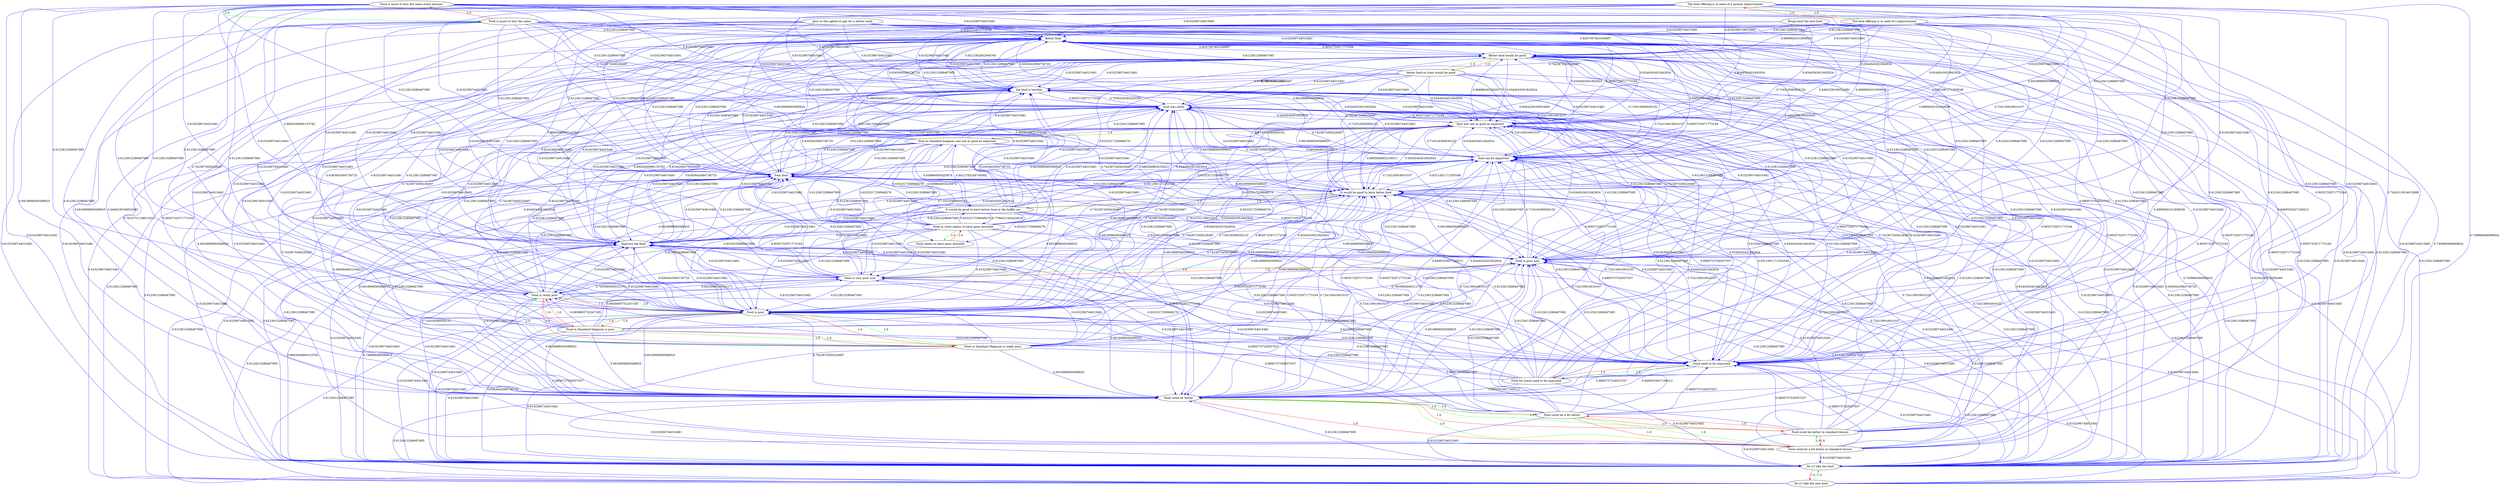 digraph rawGraph {
"Better food";"Better food would be good";"Bring back the nice food";"Do n't like the new food";"Do n't like the food";"Food could be a bit better in standard leisure";"Food could be better in standard leisure";"Food could be better";"Food could be a bit better";"Food for lunch need to be improved";"Food need to be improved";"Food in Standard Magnum is really poor";"Food in Standard Magnum is poor";"Food is poor";"Food is really poor";"Food in resto seems to have gone downhill";"Food seems to have gone downhill";"Food is more or less the same every journey";"Food is more or less the same";"Food is very poor now";"Food is poor now";"Improve the food";"It would be good to have better food in the buffet car";"It would be good to have better food";"Poor food";"The food offering is in need of a serious improvement";"The food offering is in need of a improvement";"better food on train would be good";"food can be improved";"food in standard magnum was not as good as expected";"food was not as good as expected";"food was awful";"give us the option to pay for a better meal";"the food is terrible";"Better food would be good" -> "Better food" [label=0.9055732971773194] [color=blue]
"Better food" -> "Better food would be good" [label=0.8207567461030897] [color=blue]
"Bring back the nice food" -> "Better food would be good" [label=0.6899926101859029] [color=blue]
"Bring back the nice food" -> "Better food" [label=0.6123613288467085] [color=blue]
"Do n't like the new food" -> "Do n't like the food" [label=1.0] [color=green]
"Do n't like the food" -> "Do n't like the new food" [label=1.0] [color=red]
"Do n't like the food" -> "Better food" [label=0.6123613288467085] [color=blue]
"Food could be a bit better in standard leisure" -> "Food could be better in standard leisure" [label=1.0] [color=green]
"Food could be better in standard leisure" -> "Food could be better" [label=1.0] [color=green]
"Food could be a bit better in standard leisure" -> "Food could be a bit better" [label=1.0] [color=green]
"Food could be a bit better" -> "Food could be better" [label=1.0] [color=green]
"Food could be a bit better in standard leisure" -> "Food could be better" [label=1.0] [color=green]
"Food could be better in standard leisure" -> "Food could be a bit better in standard leisure" [label=1.0] [color=red]
"Food could be better in standard leisure" -> "Food could be a bit better" [label=1.0] [color=red]
"Food could be better" -> "Food could be a bit better in standard leisure" [label=1.0] [color=red]
"Food could be better" -> "Food could be better in standard leisure" [label=1.0] [color=red]
"Food could be better" -> "Food could be a bit better" [label=1.0] [color=red]
"Food could be a bit better" -> "Food could be a bit better in standard leisure" [label=1.0] [color=red]
"Food could be a bit better" -> "Food could be better in standard leisure" [label=1.0] [color=red]
"Food could be better" -> "Better food would be good" [label=0.9055732971773194] [color=blue]
"Better food would be good" -> "Food could be better" [label=0.9055732971773194] [color=blue]
"Food could be better" -> "Better food" [label=0.9055732971773194] [color=blue]
"Better food" -> "Food could be better" [label=0.7614751138912013] [color=blue]
"Food could be a bit better in standard leisure" -> "Better food would be good" [label=0.9055732971773194] [color=blue]
"Food could be a bit better in standard leisure" -> "Better food" [label=0.9055732971773194] [color=blue]
"Food could be better in standard leisure" -> "Better food would be good" [label=0.9055732971773194] [color=blue]
"Food could be better in standard leisure" -> "Better food" [label=0.9055732971773194] [color=blue]
"Food could be a bit better" -> "Better food would be good" [label=0.9055732971773194] [color=blue]
"Food could be a bit better" -> "Better food" [label=0.9055732971773194] [color=blue]
"Food for lunch need to be improved" -> "Food need to be improved" [label=1.0] [color=green]
"Food need to be improved" -> "Food for lunch need to be improved" [label=1.0] [color=red]
"Food could be better" -> "Food need to be improved" [label=0.6800737526557037] [color=blue]
"Food need to be improved" -> "Food could be better" [label=0.8469353627169212] [color=blue]
"Food need to be improved" -> "Better food would be good" [label=0.6102390744015481] [color=blue]
"Food need to be improved" -> "Better food" [label=0.6123613288467085] [color=blue]
"Better food" -> "Food need to be improved" [label=0.6800737526557037] [color=blue]
"Food could be a bit better in standard leisure" -> "Food need to be improved" [label=0.6800737526557037] [color=blue]
"Food could be better in standard leisure" -> "Food need to be improved" [label=0.6800737526557037] [color=blue]
"Food could be a bit better" -> "Food need to be improved" [label=0.6800737526557037] [color=blue]
"Food for lunch need to be improved" -> "Food could be better" [label=0.8469353627169212] [color=blue]
"Food for lunch need to be improved" -> "Better food would be good" [label=0.6102390744015481] [color=blue]
"Food for lunch need to be improved" -> "Better food" [label=0.6102390744015481] [color=blue]
"Food in Standard Magnum is really poor" -> "Food in Standard Magnum is poor" [label=1.0] [color=green]
"Food in Standard Magnum is poor" -> "Food is poor" [label=1.0] [color=green]
"Food in Standard Magnum is really poor" -> "Food is really poor" [label=1.0] [color=green]
"Food is really poor" -> "Food is poor" [label=1.0] [color=green]
"Food in Standard Magnum is really poor" -> "Food is poor" [label=1.0] [color=green]
"Food in Standard Magnum is poor" -> "Food in Standard Magnum is really poor" [label=1.0] [color=red]
"Food in Standard Magnum is poor" -> "Food is really poor" [label=1.0] [color=red]
"Food is poor" -> "Food in Standard Magnum is really poor" [label=1.0] [color=red]
"Food is poor" -> "Food in Standard Magnum is poor" [label=1.0] [color=red]
"Food is poor" -> "Food is really poor" [label=1.0] [color=red]
"Food is really poor" -> "Food in Standard Magnum is really poor" [label=1.0] [color=red]
"Food is really poor" -> "Food in Standard Magnum is poor" [label=1.0] [color=red]
"Food could be better" -> "Food is poor" [label=0.7423873456226487] [color=blue]
"Food is poor" -> "Food could be better" [label=0.6918998560589925] [color=blue]
"Food is poor" -> "Better food would be good" [label=0.6102390744015481] [color=blue]
"Better food would be good" -> "Food is poor" [label=0.7423873456226487] [color=blue]
"Food need to be improved" -> "Food is poor" [label=0.7423873456226487] [color=blue]
"Food for lunch need to be improved" -> "Food is really poor" [label=0.6123613288467085] [color=blue]
"Food is poor" -> "Better food" [label=0.6123613288467085] [color=blue]
"Better food" -> "Food is poor" [label=0.6363643084736725] [color=blue]
"Bring back the nice food" -> "Food is poor" [label=0.6363643084736725] [color=blue]
"Do n't like the food" -> "Food is poor" [label=0.6363643084736725] [color=blue]
"Food could be a bit better in standard leisure" -> "Food is poor" [label=0.6800737526557037] [color=blue]
"Food could be better in standard leisure" -> "Food is poor" [label=0.6800737526557037] [color=blue]
"Food could be a bit better" -> "Food is poor" [label=0.6800737526557037] [color=blue]
"Food for lunch need to be improved" -> "Food is poor" [label=0.6800737526557037] [color=blue]
"Food in Standard Magnum is really poor" -> "Food could be better" [label=0.6918998560589925] [color=blue]
"Food in Standard Magnum is really poor" -> "Better food would be good" [label=0.6102390744015481] [color=blue]
"Food in Standard Magnum is really poor" -> "Better food" [label=0.6102390744015481] [color=blue]
"Food in Standard Magnum is poor" -> "Food could be better" [label=0.6918998560589925] [color=blue]
"Food in Standard Magnum is poor" -> "Better food would be good" [label=0.6102390744015481] [color=blue]
"Food in Standard Magnum is poor" -> "Better food" [label=0.6102390744015481] [color=blue]
"Food is really poor" -> "Food could be better" [label=0.6918998560589925] [color=blue]
"Food is really poor" -> "Better food would be good" [label=0.6102390744015481] [color=blue]
"Food is really poor" -> "Better food" [label=0.6102390744015481] [color=blue]
"Food in resto seems to have gone downhill" -> "Food seems to have gone downhill" [label=1.0] [color=green]
"Food seems to have gone downhill" -> "Food in resto seems to have gone downhill" [label=1.0] [color=red]
"Food is more or less the same every journey" -> "Food is more or less the same" [label=1.0] [color=green]
"Food is more or less the same" -> "Food is more or less the same every journey" [label=1.0] [color=red]
"Food is more or less the same" -> "Food could be better" [label=0.6918998560589925] [color=blue]
"Food is more or less the same" -> "Better food would be good" [label=0.6102390744015481] [color=blue]
"Food is more or less the same" -> "Better food" [label=0.6123613288467085] [color=blue]
"Food is more or less the same" -> "Food is poor" [label=0.7423873456226487] [color=blue]
"Food is more or less the same every journey" -> "Food is really poor" [label=0.6123613288467085] [color=blue]
"Food is more or less the same every journey" -> "Food could be better" [label=0.6918998560589925] [color=blue]
"Food is more or less the same every journey" -> "Better food would be good" [label=0.6102390744015481] [color=blue]
"Food is more or less the same every journey" -> "Better food" [label=0.6102390744015481] [color=blue]
"Food is more or less the same" -> "Food is really poor" [label=0.6123613288467085] [color=blue]
"Food is very poor now" -> "Food is poor now" [label=1.0] [color=green]
"Food is poor now" -> "Food is very poor now" [label=1.0] [color=red]
"Food is poor now" -> "Food could be better" [label=0.6918998560589925] [color=blue]
"Food could be better" -> "Food is poor now" [label=0.6123613288467085] [color=blue]
"Food is poor now" -> "Better food would be good" [label=0.6102390744015481] [color=blue]
"Better food would be good" -> "Food is poor now" [label=0.6123613288467085] [color=blue]
"Food need to be improved" -> "Food is poor now" [label=0.6123613288467085] [color=blue]
"Food is poor now" -> "Better food" [label=0.6123613288467085] [color=blue]
"Food is more or less the same" -> "Food is poor now" [label=0.6123613288467085] [color=blue]
"Food is poor" -> "Food is poor now" [label=0.7955965695312761] [color=blue]
"Food is poor now" -> "Food is poor" [label=0.9055732971773194] [color=blue]
"Food is really poor" -> "Food is very poor now" [label=0.8233696529432177] [color=blue]
"Food in Standard Magnum is poor" -> "Food is very poor now" [label=0.6938005752247165] [color=blue]
"Food is very poor now" -> "Food is really poor" [label=0.7955965695312761] [color=blue]
"Food could be a bit better in standard leisure" -> "Food is poor now" [label=0.6123613288467085] [color=blue]
"Food could be better in standard leisure" -> "Food is poor now" [label=0.6123613288467085] [color=blue]
"Food could be a bit better" -> "Food is poor now" [label=0.6123613288467085] [color=blue]
"Food for lunch need to be improved" -> "Food is poor now" [label=0.6123613288467085] [color=blue]
"Food in Standard Magnum is really poor" -> "Food is very poor now" [label=0.6102390744015481] [color=blue]
"Food in Standard Magnum is really poor" -> "Food is poor now" [label=0.6123613288467085] [color=blue]
"Food in Standard Magnum is poor" -> "Food is poor now" [label=0.6123613288467085] [color=blue]
"Food in Standard Magnum is poor" -> "Food is really poor" [label=0.6938005752247165] [color=blue]
"Food is really poor" -> "Food is poor now" [label=0.6123613288467085] [color=blue]
"Food is more or less the same every journey" -> "Food is poor now" [label=0.6123613288467085] [color=blue]
"Food is more or less the same" -> "Food is very poor now" [label=0.6102390744015481] [color=blue]
"Food is very poor now" -> "Food could be better" [label=0.6918998560589925] [color=blue]
"Food is very poor now" -> "Better food would be good" [label=0.6102390744015481] [color=blue]
"Food is very poor now" -> "Better food" [label=0.6102390744015481] [color=blue]
"Improve the food" -> "Better food" [label=0.6123613288467085] [color=blue]
"Improve the food" -> "Food is poor" [label=0.6363643084736725] [color=blue]
"Improve the food" -> "Do n't like the food" [label=0.749966496099824] [color=blue]
"Do n't like the food" -> "Improve the food" [label=0.8902646990133782] [color=blue]
"It would be good to have better food in the buffet car" -> "It would be good to have better food" [label=1.0] [color=green]
"It would be good to have better food" -> "It would be good to have better food in the buffet car" [label=1.0] [color=red]
"Food could be better" -> "It would be good to have better food" [label=0.724130916910107] [color=blue]
"It would be good to have better food" -> "Food could be better" [label=0.9055732971773194] [color=blue]
"Better food would be good" -> "It would be good to have better food" [label=0.724130916910107] [color=blue]
"It would be good to have better food" -> "Better food would be good" [label=0.9055732971773194] [color=blue]
"It would be good to have better food" -> "Food is poor now" [label=0.6123613288467085] [color=blue]
"It would be good to have better food" -> "Food need to be improved" [label=0.6800737526557037] [color=blue]
"It would be good to have better food" -> "Better food" [label=0.9055732971773194] [color=blue]
"Better food" -> "It would be good to have better food" [label=0.6464239169524081] [color=blue]
"Food in resto seems to have gone downhill" -> "It would be good to have better food in the buffet car" [label=0.6332317258948276] [color=blue]
"It would be good to have better food in the buffet car" -> "Food in resto seems to have gone downhill" [label=0.7786421444424019] [color=blue]
"It would be good to have better food" -> "Food is poor" [label=0.7423873456226487] [color=blue]
"It would be good to have better food in the buffet car" -> "Food is really poor" [label=0.6123613288467085] [color=blue]
"Food could be a bit better in standard leisure" -> "It would be good to have better food" [label=0.724130916910107] [color=blue]
"Food could be better in standard leisure" -> "It would be good to have better food" [label=0.724130916910107] [color=blue]
"Food could be a bit better" -> "It would be good to have better food" [label=0.724130916910107] [color=blue]
"Food for lunch need to be improved" -> "It would be good to have better food" [label=0.724130916910107] [color=blue]
"Food in Standard Magnum is really poor" -> "It would be good to have better food" [label=0.6918998560589925] [color=blue]
"Food in Standard Magnum is poor" -> "It would be good to have better food" [label=0.6918998560589925] [color=blue]
"Food is poor" -> "It would be good to have better food" [label=0.6918998560589925] [color=blue]
"Food is really poor" -> "It would be good to have better food" [label=0.6918998560589925] [color=blue]
"Food in resto seems to have gone downhill" -> "It would be good to have better food" [label=0.6332317258948276] [color=blue]
"Food is more or less the same every journey" -> "It would be good to have better food" [label=0.6918998560589925] [color=blue]
"Food is more or less the same" -> "It would be good to have better food" [label=0.6918998560589925] [color=blue]
"Food is very poor now" -> "It would be good to have better food" [label=0.6918998560589925] [color=blue]
"Food is poor now" -> "It would be good to have better food" [label=0.6918998560589925] [color=blue]
"It would be good to have better food in the buffet car" -> "Food could be better" [label=0.9055732971773194] [color=blue]
"It would be good to have better food in the buffet car" -> "Better food would be good" [label=0.9055732971773194] [color=blue]
"It would be good to have better food in the buffet car" -> "Food is poor now" [label=0.6123613288467085] [color=blue]
"It would be good to have better food in the buffet car" -> "Food need to be improved" [label=0.6123613288467085] [color=blue]
"It would be good to have better food in the buffet car" -> "Better food" [label=0.6123613288467085] [color=blue]
"Food in resto seems to have gone downhill" -> "Food could be better" [label=0.6332317258948276] [color=blue]
"Food in resto seems to have gone downhill" -> "Better food would be good" [label=0.6332317258948276] [color=blue]
"Food could be better" -> "Poor food" [label=0.6123613288467085] [color=blue]
"It would be good to have better food" -> "Poor food" [label=0.6123613288467085] [color=blue]
"Bring back the nice food" -> "Poor food" [label=0.6123613288467085] [color=blue]
"Improve the food" -> "Poor food" [label=0.6123613288467085] [color=blue]
"Do n't like the food" -> "Poor food" [label=0.6123613288467085] [color=blue]
"Poor food" -> "Food is poor" [label=0.8534535896947065] [color=blue]
"Food is poor" -> "Poor food" [label=0.9055732971773194] [color=blue]
"Better food would be good" -> "Poor food" [label=0.6123613288467085] [color=blue]
"Food is poor now" -> "Poor food" [label=0.9055732971773194] [color=blue]
"Poor food" -> "Food is poor now" [label=0.7614751138912013] [color=blue]
"Poor food" -> "Better food" [label=0.6123613288467085] [color=blue]
"Better food" -> "Poor food" [label=0.6123613288467085] [color=blue]
"Food need to be improved" -> "Poor food" [label=0.6123613288467085] [color=blue]
"Food is more or less the same" -> "Poor food" [label=0.6123613288467085] [color=blue]
"The food offering is in need of a serious improvement" -> "The food offering is in need of a improvement" [label=1.0] [color=green]
"The food offering is in need of a improvement" -> "The food offering is in need of a serious improvement" [label=1.0] [color=red]
"The food offering is in need of a improvement" -> "Food could be better" [label=0.8469353627169212] [color=blue]
"The food offering is in need of a improvement" -> "Improve the food" [label=0.8902646990133782] [color=blue]
"The food offering is in need of a improvement" -> "Do n't like the food" [label=0.749966496099824] [color=blue]
"The food offering is in need of a improvement" -> "Food is poor" [label=0.7423873456226487] [color=blue]
"The food offering is in need of a serious improvement" -> "Food is really poor" [label=0.6123613288467085] [color=blue]
"The food offering is in need of a improvement" -> "Better food would be good" [label=0.6102390744015481] [color=blue]
"The food offering is in need of a improvement" -> "Food is poor now" [label=0.6123613288467085] [color=blue]
"The food offering is in need of a improvement" -> "Better food" [label=0.6123613288467085] [color=blue]
"The food offering is in need of a improvement" -> "Food need to be improved" [label=0.9055732971773194] [color=blue]
"The food offering is in need of a serious improvement" -> "Food for lunch need to be improved" [label=0.7426313814915899] [color=blue]
"The food offering is in need of a improvement" -> "Poor food" [label=0.6123613288467085] [color=blue]
"better food on train would be good" -> "Better food would be good" [label=1.0] [color=green]
"Better food would be good" -> "better food on train would be good" [label=1.0] [color=red]
"better food on train would be good" -> "Food could be better" [label=0.9055732971773194] [color=blue]
"better food on train would be good" -> "It would be good to have better food" [label=0.724130916910107] [color=blue]
"food can be improved" -> "Food could be better" [label=0.9055732971773194] [color=blue]
"Food could be better" -> "food can be improved" [label=0.9055732971773194] [color=blue]
"It would be good to have better food" -> "food can be improved" [label=0.8311091171355548] [color=blue]
"Improve the food" -> "food can be improved" [label=0.716318380930152] [color=blue]
"Food is poor" -> "food can be improved" [label=0.716318380930152] [color=blue]
"food can be improved" -> "Food is poor" [label=0.7423873456226487] [color=blue]
"Better food would be good" -> "food can be improved" [label=0.716318380930152] [color=blue]
"food can be improved" -> "Better food would be good" [label=0.6102390744015481] [color=blue]
"Food is poor now" -> "food can be improved" [label=0.716318380930152] [color=blue]
"food can be improved" -> "Food is poor now" [label=0.6123613288467085] [color=blue]
"food can be improved" -> "Better food" [label=0.6123613288467085] [color=blue]
"Food need to be improved" -> "food can be improved" [label=0.8311091171355548] [color=blue]
"food can be improved" -> "Food need to be improved" [label=0.6800737526557037] [color=blue]
"Food is more or less the same" -> "food can be improved" [label=0.716318380930152] [color=blue]
"food can be improved" -> "Poor food" [label=0.6123613288467085] [color=blue]
"The food offering is in need of a improvement" -> "food can be improved" [label=0.8311091171355548] [color=blue]
"Food could be a bit better in standard leisure" -> "food can be improved" [label=0.724130916910107] [color=blue]
"Food could be better in standard leisure" -> "food can be improved" [label=0.724130916910107] [color=blue]
"Food could be a bit better" -> "food can be improved" [label=0.724130916910107] [color=blue]
"Food for lunch need to be improved" -> "food can be improved" [label=0.724130916910107] [color=blue]
"Food in Standard Magnum is really poor" -> "food can be improved" [label=0.6918998560589925] [color=blue]
"Food in Standard Magnum is poor" -> "food can be improved" [label=0.6918998560589925] [color=blue]
"Food is really poor" -> "food can be improved" [label=0.6918998560589925] [color=blue]
"Food in resto seems to have gone downhill" -> "food can be improved" [label=0.6332317258948276] [color=blue]
"Food is more or less the same every journey" -> "food can be improved" [label=0.6918998560589925] [color=blue]
"Food is very poor now" -> "food can be improved" [label=0.6918998560589925] [color=blue]
"It would be good to have better food in the buffet car" -> "food can be improved" [label=0.8311091171355548] [color=blue]
"better food on train would be good" -> "food can be improved" [label=0.724130916910107] [color=blue]
"food in standard magnum was not as good as expected" -> "food was not as good as expected" [label=1.0] [color=green]
"food was not as good as expected" -> "food in standard magnum was not as good as expected" [label=1.0] [color=red]
"food was not as good as expected" -> "Food could be better" [label=0.8469353627169212] [color=blue]
"Food could be better" -> "food was not as good as expected" [label=0.6344543451842924] [color=blue]
"food was not as good as expected" -> "It would be good to have better food" [label=0.6865848832109211] [color=blue]
"It would be good to have better food" -> "food was not as good as expected" [label=0.6344543451842924] [color=blue]
"It would be good to have better food in the buffet car" -> "food in standard magnum was not as good as expected" [label=0.6412783249749362] [color=blue]
"food in standard magnum was not as good as expected" -> "It would be good to have better food in the buffet car" [label=0.638864655425874] [color=blue]
"food was not as good as expected" -> "food can be improved" [label=0.716318380930152] [color=blue]
"food was not as good as expected" -> "Food is poor" [label=0.7423873456226487] [color=blue]
"food in standard magnum was not as good as expected" -> "Food is really poor" [label=0.6123613288467085] [color=blue]
"Better food would be good" -> "food was not as good as expected" [label=0.6344543451842924] [color=blue]
"food was not as good as expected" -> "Better food would be good" [label=0.8688824532820779] [color=blue]
"food was not as good as expected" -> "Food is poor now" [label=0.6123613288467085] [color=blue]
"food was not as good as expected" -> "Better food" [label=0.9055732971773194] [color=blue]
"food was not as good as expected" -> "Poor food" [label=0.6123613288467085] [color=blue]
"Food in resto seems to have gone downhill" -> "food in standard magnum was not as good as expected" [label=0.6332317258948276] [color=blue]
"food in standard magnum was not as good as expected" -> "Food in resto seems to have gone downhill" [label=0.638864655425874] [color=blue]
"food was awful" -> "Food could be better" [label=0.6918998560589925] [color=blue]
"Food could be better" -> "food was awful" [label=0.7423873456226487] [color=blue]
"It would be good to have better food" -> "food was awful" [label=0.7423873456226487] [color=blue]
"food can be improved" -> "food was awful" [label=0.7423873456226487] [color=blue]
"food was awful" -> "food can be improved" [label=0.716318380930152] [color=blue]
"Bring back the nice food" -> "food was awful" [label=0.6363643084736725] [color=blue]
"Improve the food" -> "food was awful" [label=0.6363643084736725] [color=blue]
"Do n't like the food" -> "food was awful" [label=0.6363643084736725] [color=blue]
"Food is poor" -> "food was awful" [label=0.7423873456226487] [color=blue]
"food was awful" -> "Food is poor" [label=0.7423873456226487] [color=blue]
"Better food would be good" -> "food was awful" [label=0.7423873456226487] [color=blue]
"food was awful" -> "Better food would be good" [label=0.6102390744015481] [color=blue]
"food was not as good as expected" -> "food was awful" [label=0.7423873456226487] [color=blue]
"Food is poor now" -> "food was awful" [label=0.7423873456226487] [color=blue]
"food was awful" -> "Food is poor now" [label=0.6123613288467085] [color=blue]
"food was awful" -> "Better food" [label=0.6123613288467085] [color=blue]
"Better food" -> "food was awful" [label=0.6363643084736725] [color=blue]
"Food need to be improved" -> "food was awful" [label=0.7423873456226487] [color=blue]
"Food is more or less the same" -> "food was awful" [label=0.7423873456226487] [color=blue]
"food was awful" -> "Poor food" [label=0.6123613288467085] [color=blue]
"Poor food" -> "food was awful" [label=0.6363643084736725] [color=blue]
"The food offering is in need of a improvement" -> "food was awful" [label=0.7423873456226487] [color=blue]
"food was awful" -> "It would be good to have better food" [label=0.6918998560589925] [color=blue]
"give us the option to pay for a better meal" -> "It would be good to have better food" [label=0.6464239169524081] [color=blue]
"give us the option to pay for a better meal" -> "Better food would be good" [label=0.8207567461030897] [color=blue]
"give us the option to pay for a better meal" -> "Better food" [label=0.9055732971773194] [color=blue]
"give us the option to pay for a better meal" -> "Poor food" [label=0.6123613288467085] [color=blue]
"the food is terrible" -> "Food could be better" [label=0.6918998560589925] [color=blue]
"the food is terrible" -> "food can be improved" [label=0.716318380930152] [color=blue]
"the food is terrible" -> "Improve the food" [label=0.8902646990133782] [color=blue]
"Improve the food" -> "the food is terrible" [label=0.8164206270056469] [color=blue]
"the food is terrible" -> "Do n't like the food" [label=0.749966496099824] [color=blue]
"Do n't like the food" -> "the food is terrible" [label=0.8164206270056469] [color=blue]
"the food is terrible" -> "Food is poor" [label=0.7423873456226487] [color=blue]
"the food is terrible" -> "Better food would be good" [label=0.6102390744015481] [color=blue]
"the food is terrible" -> "Food is poor now" [label=0.6123613288467085] [color=blue]
"the food is terrible" -> "Better food" [label=0.6123613288467085] [color=blue]
"the food is terrible" -> "Poor food" [label=0.6123613288467085] [color=blue]
"the food is terrible" -> "food was awful" [label=0.9055732971773194] [color=blue]
"food was awful" -> "the food is terrible" [label=0.7030258364320199] [color=blue]
"The food offering is in need of a improvement" -> "the food is terrible" [label=0.8212362842904765] [color=blue]
"the food is terrible" -> "It would be good to have better food" [label=0.6918998560589925] [color=blue]
"Better food" -> "food can be improved" [label=0.6464239169524081] [color=blue]
"Better food" -> "Food is poor now" [label=0.6123613288467085] [color=blue]
"Better food" -> "food was not as good as expected" [label=0.6344543451842924] [color=blue]
"Better food" -> "the food is terrible" [label=0.6102390744015481] [color=blue]
"Better food would be good" -> "Food need to be improved" [label=0.6123613288467085] [color=blue]
"Better food would be good" -> "the food is terrible" [label=0.6102390744015481] [color=blue]
"Bring back the nice food" -> "Food could be better" [label=0.6899926101859029] [color=blue]
"Bring back the nice food" -> "It would be good to have better food" [label=0.6899926101859029] [color=blue]
"Bring back the nice food" -> "food can be improved" [label=0.6899926101859029] [color=blue]
"Bring back the nice food" -> "Food is poor now" [label=0.6123613288467085] [color=blue]
"Bring back the nice food" -> "food was not as good as expected" [label=0.6344543451842924] [color=blue]
"Bring back the nice food" -> "Food need to be improved" [label=0.6123613288467085] [color=blue]
"Bring back the nice food" -> "the food is terrible" [label=0.6102390744015481] [color=blue]
"Do n't like the new food" -> "Better food" [label=0.6123613288467085] [color=blue]
"Do n't like the new food" -> "Poor food" [label=0.6123613288467085] [color=blue]
"Do n't like the new food" -> "Improve the food" [label=0.6123613288467085] [color=blue]
"Do n't like the new food" -> "the food is terrible" [label=0.6123613288467085] [color=blue]
"Do n't like the new food" -> "food was awful" [label=0.6123613288467085] [color=blue]
"Do n't like the new food" -> "Food is poor" [label=0.6123613288467085] [color=blue]
"Do n't like the food" -> "Food could be better" [label=0.6123613288467085] [color=blue]
"Do n't like the food" -> "It would be good to have better food" [label=0.6123613288467085] [color=blue]
"Do n't like the food" -> "food can be improved" [label=0.6123613288467085] [color=blue]
"Do n't like the food" -> "Better food would be good" [label=0.6123613288467085] [color=blue]
"Do n't like the food" -> "Food is poor now" [label=0.6123613288467085] [color=blue]
"Do n't like the food" -> "food was not as good as expected" [label=0.6123613288467085] [color=blue]
"Do n't like the food" -> "Food need to be improved" [label=0.6123613288467085] [color=blue]
"Food could be a bit better in standard leisure" -> "food was not as good as expected" [label=0.6344543451842924] [color=blue]
"Food could be a bit better in standard leisure" -> "Poor food" [label=0.6123613288467085] [color=blue]
"Food could be a bit better in standard leisure" -> "the food is terrible" [label=0.6102390744015481] [color=blue]
"Food could be a bit better in standard leisure" -> "food was awful" [label=0.6123613288467085] [color=blue]
"Food could be better in standard leisure" -> "food was not as good as expected" [label=0.6344543451842924] [color=blue]
"Food could be better in standard leisure" -> "Poor food" [label=0.6123613288467085] [color=blue]
"Food could be better in standard leisure" -> "the food is terrible" [label=0.6102390744015481] [color=blue]
"Food could be better in standard leisure" -> "food was awful" [label=0.6123613288467085] [color=blue]
"Food could be better" -> "the food is terrible" [label=0.6102390744015481] [color=blue]
"Food could be a bit better" -> "food was not as good as expected" [label=0.6344543451842924] [color=blue]
"Food could be a bit better" -> "Poor food" [label=0.6123613288467085] [color=blue]
"Food could be a bit better" -> "the food is terrible" [label=0.6102390744015481] [color=blue]
"Food could be a bit better" -> "food was awful" [label=0.6123613288467085] [color=blue]
"Food for lunch need to be improved" -> "Food is very poor now" [label=0.6102390744015481] [color=blue]
"Food for lunch need to be improved" -> "food was not as good as expected" [label=0.6344543451842924] [color=blue]
"Food for lunch need to be improved" -> "Poor food" [label=0.6123613288467085] [color=blue]
"Food for lunch need to be improved" -> "the food is terrible" [label=0.6102390744015481] [color=blue]
"Food for lunch need to be improved" -> "food was awful" [label=0.6123613288467085] [color=blue]
"Food need to be improved" -> "It would be good to have better food" [label=0.724130916910107] [color=blue]
"Food need to be improved" -> "food was not as good as expected" [label=0.6344543451842924] [color=blue]
"Food need to be improved" -> "the food is terrible" [label=0.6102390744015481] [color=blue]
"Food in Standard Magnum is really poor" -> "food was not as good as expected" [label=0.6344543451842924] [color=blue]
"Food in Standard Magnum is really poor" -> "Food need to be improved" [label=0.6123613288467085] [color=blue]
"Food in Standard Magnum is really poor" -> "Poor food" [label=0.6123613288467085] [color=blue]
"Food in Standard Magnum is really poor" -> "the food is terrible" [label=0.6102390744015481] [color=blue]
"Food in Standard Magnum is really poor" -> "food was awful" [label=0.6123613288467085] [color=blue]
"Food in Standard Magnum is poor" -> "food was not as good as expected" [label=0.6344543451842924] [color=blue]
"Food in Standard Magnum is poor" -> "Food need to be improved" [label=0.6123613288467085] [color=blue]
"Food in Standard Magnum is poor" -> "Poor food" [label=0.6123613288467085] [color=blue]
"Food in Standard Magnum is poor" -> "the food is terrible" [label=0.6102390744015481] [color=blue]
"Food in Standard Magnum is poor" -> "food was awful" [label=0.6123613288467085] [color=blue]
"Food is poor" -> "food was not as good as expected" [label=0.6344543451842924] [color=blue]
"Food is poor" -> "Food need to be improved" [label=0.6123613288467085] [color=blue]
"Food is poor" -> "the food is terrible" [label=0.6102390744015481] [color=blue]
"Food is really poor" -> "food was not as good as expected" [label=0.6344543451842924] [color=blue]
"Food is really poor" -> "Food need to be improved" [label=0.6123613288467085] [color=blue]
"Food is really poor" -> "Poor food" [label=0.6123613288467085] [color=blue]
"Food is really poor" -> "the food is terrible" [label=0.6102390744015481] [color=blue]
"Food is really poor" -> "food was awful" [label=0.6123613288467085] [color=blue]
"Food in resto seems to have gone downhill" -> "Food is poor now" [label=0.6123613288467085] [color=blue]
"Food in resto seems to have gone downhill" -> "food was not as good as expected" [label=0.6332317258948276] [color=blue]
"Food in resto seems to have gone downhill" -> "Better food" [label=0.6123613288467085] [color=blue]
"Food in resto seems to have gone downhill" -> "Food need to be improved" [label=0.6123613288467085] [color=blue]
"Food in resto seems to have gone downhill" -> "Food is really poor" [label=0.6123613288467085] [color=blue]
"Food in resto seems to have gone downhill" -> "Poor food" [label=0.6123613288467085] [color=blue]
"Food in resto seems to have gone downhill" -> "the food is terrible" [label=0.6102390744015481] [color=blue]
"Food in resto seems to have gone downhill" -> "food was awful" [label=0.6102390744015481] [color=blue]
"Food in resto seems to have gone downhill" -> "Food is poor" [label=0.6102390744015481] [color=blue]
"Food is more or less the same every journey" -> "Food is very poor now" [label=0.6102390744015481] [color=blue]
"Food is more or less the same every journey" -> "food was not as good as expected" [label=0.6344543451842924] [color=blue]
"Food is more or less the same every journey" -> "Food need to be improved" [label=0.6123613288467085] [color=blue]
"Food is more or less the same every journey" -> "Poor food" [label=0.6123613288467085] [color=blue]
"Food is more or less the same every journey" -> "the food is terrible" [label=0.6102390744015481] [color=blue]
"Food is more or less the same every journey" -> "food was awful" [label=0.6123613288467085] [color=blue]
"Food is more or less the same every journey" -> "Food is poor" [label=0.6123613288467085] [color=blue]
"Food is more or less the same" -> "food was not as good as expected" [label=0.6344543451842924] [color=blue]
"Food is more or less the same" -> "Food need to be improved" [label=0.6123613288467085] [color=blue]
"Food is more or less the same" -> "the food is terrible" [label=0.6102390744015481] [color=blue]
"Food is very poor now" -> "food was not as good as expected" [label=0.6344543451842924] [color=blue]
"Food is very poor now" -> "Food need to be improved" [label=0.6123613288467085] [color=blue]
"Food is very poor now" -> "Poor food" [label=0.6123613288467085] [color=blue]
"Food is very poor now" -> "the food is terrible" [label=0.6102390744015481] [color=blue]
"Food is very poor now" -> "food was awful" [label=0.6123613288467085] [color=blue]
"Food is very poor now" -> "Food is poor" [label=0.6123613288467085] [color=blue]
"Food is poor now" -> "food was not as good as expected" [label=0.6344543451842924] [color=blue]
"Food is poor now" -> "Food need to be improved" [label=0.6123613288467085] [color=blue]
"Food is poor now" -> "the food is terrible" [label=0.6102390744015481] [color=blue]
"Improve the food" -> "It would be good to have better food" [label=0.6123613288467085] [color=blue]
"Improve the food" -> "Food could be better" [label=0.716318380930152] [color=blue]
"Improve the food" -> "Better food would be good" [label=0.6102390744015481] [color=blue]
"Improve the food" -> "food was not as good as expected" [label=0.6123613288467085] [color=blue]
"Improve the food" -> "Food is poor now" [label=0.6102390744015481] [color=blue]
"Improve the food" -> "Food need to be improved" [label=0.6102390744015481] [color=blue]
"It would be good to have better food in the buffet car" -> "Food is very poor now" [label=0.6102390744015481] [color=blue]
"It would be good to have better food in the buffet car" -> "food was not as good as expected" [label=0.6344543451842924] [color=blue]
"It would be good to have better food in the buffet car" -> "Food seems to have gone downhill" [label=0.6332317258948276] [color=blue]
"It would be good to have better food in the buffet car" -> "Poor food" [label=0.6123613288467085] [color=blue]
"It would be good to have better food in the buffet car" -> "the food is terrible" [label=0.6102390744015481] [color=blue]
"It would be good to have better food in the buffet car" -> "food was awful" [label=0.6102390744015481] [color=blue]
"It would be good to have better food in the buffet car" -> "Food is poor" [label=0.6102390744015481] [color=blue]
"It would be good to have better food" -> "the food is terrible" [label=0.6102390744015481] [color=blue]
"Poor food" -> "Food could be better" [label=0.6918998560589925] [color=blue]
"Poor food" -> "It would be good to have better food" [label=0.6918998560589925] [color=blue]
"Poor food" -> "food can be improved" [label=0.6918998560589925] [color=blue]
"Poor food" -> "Better food would be good" [label=0.6102390744015481] [color=blue]
"Poor food" -> "food was not as good as expected" [label=0.6102390744015481] [color=blue]
"Poor food" -> "Food need to be improved" [label=0.6102390744015481] [color=blue]
"Poor food" -> "the food is terrible" [label=0.6102390744015481] [color=blue]
"The food offering is in need of a serious improvement" -> "Food could be better" [label=0.6123613288467085] [color=blue]
"The food offering is in need of a serious improvement" -> "It would be good to have better food" [label=0.6123613288467085] [color=blue]
"The food offering is in need of a serious improvement" -> "food can be improved" [label=0.6123613288467085] [color=blue]
"The food offering is in need of a serious improvement" -> "Improve the food" [label=0.8902646990133782] [color=blue]
"The food offering is in need of a serious improvement" -> "Do n't like the food" [label=0.749966496099824] [color=blue]
"The food offering is in need of a serious improvement" -> "Food is poor" [label=0.6123613288467085] [color=blue]
"The food offering is in need of a serious improvement" -> "Better food would be good" [label=0.6102390744015481] [color=blue]
"The food offering is in need of a serious improvement" -> "Food is very poor now" [label=0.6102390744015481] [color=blue]
"The food offering is in need of a serious improvement" -> "Food is poor now" [label=0.6102390744015481] [color=blue]
"The food offering is in need of a serious improvement" -> "food was not as good as expected" [label=0.6102390744015481] [color=blue]
"The food offering is in need of a serious improvement" -> "Better food" [label=0.6102390744015481] [color=blue]
"The food offering is in need of a serious improvement" -> "Food need to be improved" [label=0.6102390744015481] [color=blue]
"The food offering is in need of a serious improvement" -> "Poor food" [label=0.6102390744015481] [color=blue]
"The food offering is in need of a serious improvement" -> "the food is terrible" [label=0.6102390744015481] [color=blue]
"The food offering is in need of a serious improvement" -> "food was awful" [label=0.6102390744015481] [color=blue]
"The food offering is in need of a improvement" -> "It would be good to have better food" [label=0.724130916910107] [color=blue]
"The food offering is in need of a improvement" -> "food was not as good as expected" [label=0.6344543451842924] [color=blue]
"better food on train would be good" -> "Food is poor" [label=0.6102390744015481] [color=blue]
"better food on train would be good" -> "Food is poor now" [label=0.6123613288467085] [color=blue]
"better food on train would be good" -> "food was not as good as expected" [label=0.6344543451842924] [color=blue]
"better food on train would be good" -> "Food need to be improved" [label=0.6123613288467085] [color=blue]
"better food on train would be good" -> "Better food" [label=0.6123613288467085] [color=blue]
"better food on train would be good" -> "Poor food" [label=0.6123613288467085] [color=blue]
"better food on train would be good" -> "the food is terrible" [label=0.6102390744015481] [color=blue]
"better food on train would be good" -> "food was awful" [label=0.6102390744015481] [color=blue]
"food can be improved" -> "It would be good to have better food" [label=0.724130916910107] [color=blue]
"food can be improved" -> "food was not as good as expected" [label=0.6344543451842924] [color=blue]
"food can be improved" -> "the food is terrible" [label=0.6102390744015481] [color=blue]
"food in standard magnum was not as good as expected" -> "Food could be better" [label=0.6865848832109211] [color=blue]
"food in standard magnum was not as good as expected" -> "It would be good to have better food" [label=0.6865848832109211] [color=blue]
"food in standard magnum was not as good as expected" -> "food can be improved" [label=0.6865848832109211] [color=blue]
"food in standard magnum was not as good as expected" -> "Food seems to have gone downhill" [label=0.6332317258948276] [color=blue]
"food in standard magnum was not as good as expected" -> "Food is poor" [label=0.6123613288467085] [color=blue]
"food in standard magnum was not as good as expected" -> "Better food would be good" [label=0.6865848832109211] [color=blue]
"food in standard magnum was not as good as expected" -> "Food is very poor now" [label=0.6102390744015481] [color=blue]
"food in standard magnum was not as good as expected" -> "Food is poor now" [label=0.6123613288467085] [color=blue]
"food in standard magnum was not as good as expected" -> "Food need to be improved" [label=0.6102390744015481] [color=blue]
"food in standard magnum was not as good as expected" -> "Better food" [label=0.6123613288467085] [color=blue]
"food in standard magnum was not as good as expected" -> "Poor food" [label=0.6123613288467085] [color=blue]
"food in standard magnum was not as good as expected" -> "the food is terrible" [label=0.6102390744015481] [color=blue]
"food in standard magnum was not as good as expected" -> "food was awful" [label=0.6123613288467085] [color=blue]
"food was not as good as expected" -> "Food need to be improved" [label=0.6123613288467085] [color=blue]
"food was not as good as expected" -> "the food is terrible" [label=0.6102390744015481] [color=blue]
"food was awful" -> "Improve the food" [label=0.6102390744015481] [color=blue]
"food was awful" -> "Do n't like the food" [label=0.6102390744015481] [color=blue]
"food was awful" -> "food was not as good as expected" [label=0.6344543451842924] [color=blue]
"food was awful" -> "Food need to be improved" [label=0.6123613288467085] [color=blue]
"give us the option to pay for a better meal" -> "Food could be better" [label=0.6464239169524081] [color=blue]
"give us the option to pay for a better meal" -> "food can be improved" [label=0.6464239169524081] [color=blue]
"give us the option to pay for a better meal" -> "Food is poor" [label=0.6102390744015481] [color=blue]
"give us the option to pay for a better meal" -> "Food is poor now" [label=0.6123613288467085] [color=blue]
"give us the option to pay for a better meal" -> "food was not as good as expected" [label=0.6344543451842924] [color=blue]
"give us the option to pay for a better meal" -> "Food need to be improved" [label=0.6123613288467085] [color=blue]
"give us the option to pay for a better meal" -> "the food is terrible" [label=0.6102390744015481] [color=blue]
"give us the option to pay for a better meal" -> "food was awful" [label=0.6102390744015481] [color=blue]
"the food is terrible" -> "food was not as good as expected" [label=0.6344543451842924] [color=blue]
"the food is terrible" -> "Food need to be improved" [label=0.6123613288467085] [color=blue]
"Better food" -> "Improve the food" [label=0.6102390744015481] [color=blue]
"Better food" -> "Do n't like the food" [label=0.6102390744015481] [color=blue]
"Better food would be good" -> "Improve the food" [label=0.6102390744015481] [color=blue]
"Better food would be good" -> "Do n't like the food" [label=0.6102390744015481] [color=blue]
"Bring back the nice food" -> "Improve the food" [label=0.6102390744015481] [color=blue]
"Bring back the nice food" -> "Do n't like the food" [label=0.6102390744015481] [color=blue]
"Do n't like the new food" -> "It would be good to have better food" [label=0.6123613288467085] [color=blue]
"Do n't like the new food" -> "Food could be better" [label=0.6123613288467085] [color=blue]
"Do n't like the new food" -> "food can be improved" [label=0.6123613288467085] [color=blue]
"Do n't like the new food" -> "Better food would be good" [label=0.6102390744015481] [color=blue]
"Do n't like the new food" -> "food was not as good as expected" [label=0.6102390744015481] [color=blue]
"Do n't like the new food" -> "Food is poor now" [label=0.6102390744015481] [color=blue]
"Do n't like the new food" -> "Food need to be improved" [label=0.6102390744015481] [color=blue]
"Food could be a bit better in standard leisure" -> "Improve the food" [label=0.6102390744015481] [color=blue]
"Food could be a bit better in standard leisure" -> "Do n't like the food" [label=0.6102390744015481] [color=blue]
"Food could be better in standard leisure" -> "Improve the food" [label=0.6102390744015481] [color=blue]
"Food could be better in standard leisure" -> "Do n't like the food" [label=0.6102390744015481] [color=blue]
"Food could be better" -> "Improve the food" [label=0.6102390744015481] [color=blue]
"Food could be better" -> "Do n't like the food" [label=0.6102390744015481] [color=blue]
"Food could be a bit better" -> "Improve the food" [label=0.6102390744015481] [color=blue]
"Food could be a bit better" -> "Do n't like the food" [label=0.6102390744015481] [color=blue]
"Food for lunch need to be improved" -> "Improve the food" [label=0.6102390744015481] [color=blue]
"Food for lunch need to be improved" -> "Do n't like the food" [label=0.6102390744015481] [color=blue]
"Food need to be improved" -> "Improve the food" [label=0.6102390744015481] [color=blue]
"Food need to be improved" -> "Do n't like the food" [label=0.6102390744015481] [color=blue]
"Food in Standard Magnum is really poor" -> "Improve the food" [label=0.6102390744015481] [color=blue]
"Food in Standard Magnum is really poor" -> "Do n't like the food" [label=0.6102390744015481] [color=blue]
"Food in Standard Magnum is poor" -> "Improve the food" [label=0.6102390744015481] [color=blue]
"Food in Standard Magnum is poor" -> "Do n't like the food" [label=0.6102390744015481] [color=blue]
"Food is poor" -> "Improve the food" [label=0.6102390744015481] [color=blue]
"Food is poor" -> "Do n't like the food" [label=0.6102390744015481] [color=blue]
"Food is really poor" -> "Improve the food" [label=0.6102390744015481] [color=blue]
"Food is really poor" -> "Do n't like the food" [label=0.6102390744015481] [color=blue]
"Food in resto seems to have gone downhill" -> "Improve the food" [label=0.6102390744015481] [color=blue]
"Food in resto seems to have gone downhill" -> "Do n't like the food" [label=0.6102390744015481] [color=blue]
"Food in resto seems to have gone downhill" -> "Food is very poor now" [label=0.6102390744015481] [color=blue]
"Food is more or less the same every journey" -> "Improve the food" [label=0.6102390744015481] [color=blue]
"Food is more or less the same every journey" -> "Do n't like the food" [label=0.6102390744015481] [color=blue]
"Food is more or less the same" -> "Improve the food" [label=0.6102390744015481] [color=blue]
"Food is more or less the same" -> "Do n't like the food" [label=0.6102390744015481] [color=blue]
"Food is very poor now" -> "Improve the food" [label=0.6102390744015481] [color=blue]
"Food is very poor now" -> "Do n't like the food" [label=0.6102390744015481] [color=blue]
"Food is poor now" -> "Improve the food" [label=0.6102390744015481] [color=blue]
"Food is poor now" -> "Do n't like the food" [label=0.6102390744015481] [color=blue]
"It would be good to have better food in the buffet car" -> "Improve the food" [label=0.6102390744015481] [color=blue]
"It would be good to have better food in the buffet car" -> "Do n't like the food" [label=0.6102390744015481] [color=blue]
"It would be good to have better food" -> "Improve the food" [label=0.6102390744015481] [color=blue]
"It would be good to have better food" -> "Do n't like the food" [label=0.6102390744015481] [color=blue]
"Poor food" -> "Improve the food" [label=0.6102390744015481] [color=blue]
"Poor food" -> "Do n't like the food" [label=0.6102390744015481] [color=blue]
"better food on train would be good" -> "Improve the food" [label=0.6102390744015481] [color=blue]
"better food on train would be good" -> "Do n't like the food" [label=0.6102390744015481] [color=blue]
"food can be improved" -> "Improve the food" [label=0.6102390744015481] [color=blue]
"food can be improved" -> "Do n't like the food" [label=0.6102390744015481] [color=blue]
"food in standard magnum was not as good as expected" -> "Improve the food" [label=0.6102390744015481] [color=blue]
"food in standard magnum was not as good as expected" -> "Do n't like the food" [label=0.6102390744015481] [color=blue]
"food was not as good as expected" -> "Improve the food" [label=0.6102390744015481] [color=blue]
"food was not as good as expected" -> "Do n't like the food" [label=0.6102390744015481] [color=blue]
"give us the option to pay for a better meal" -> "Improve the food" [label=0.6102390744015481] [color=blue]
"give us the option to pay for a better meal" -> "Do n't like the food" [label=0.6102390744015481] [color=blue]
}